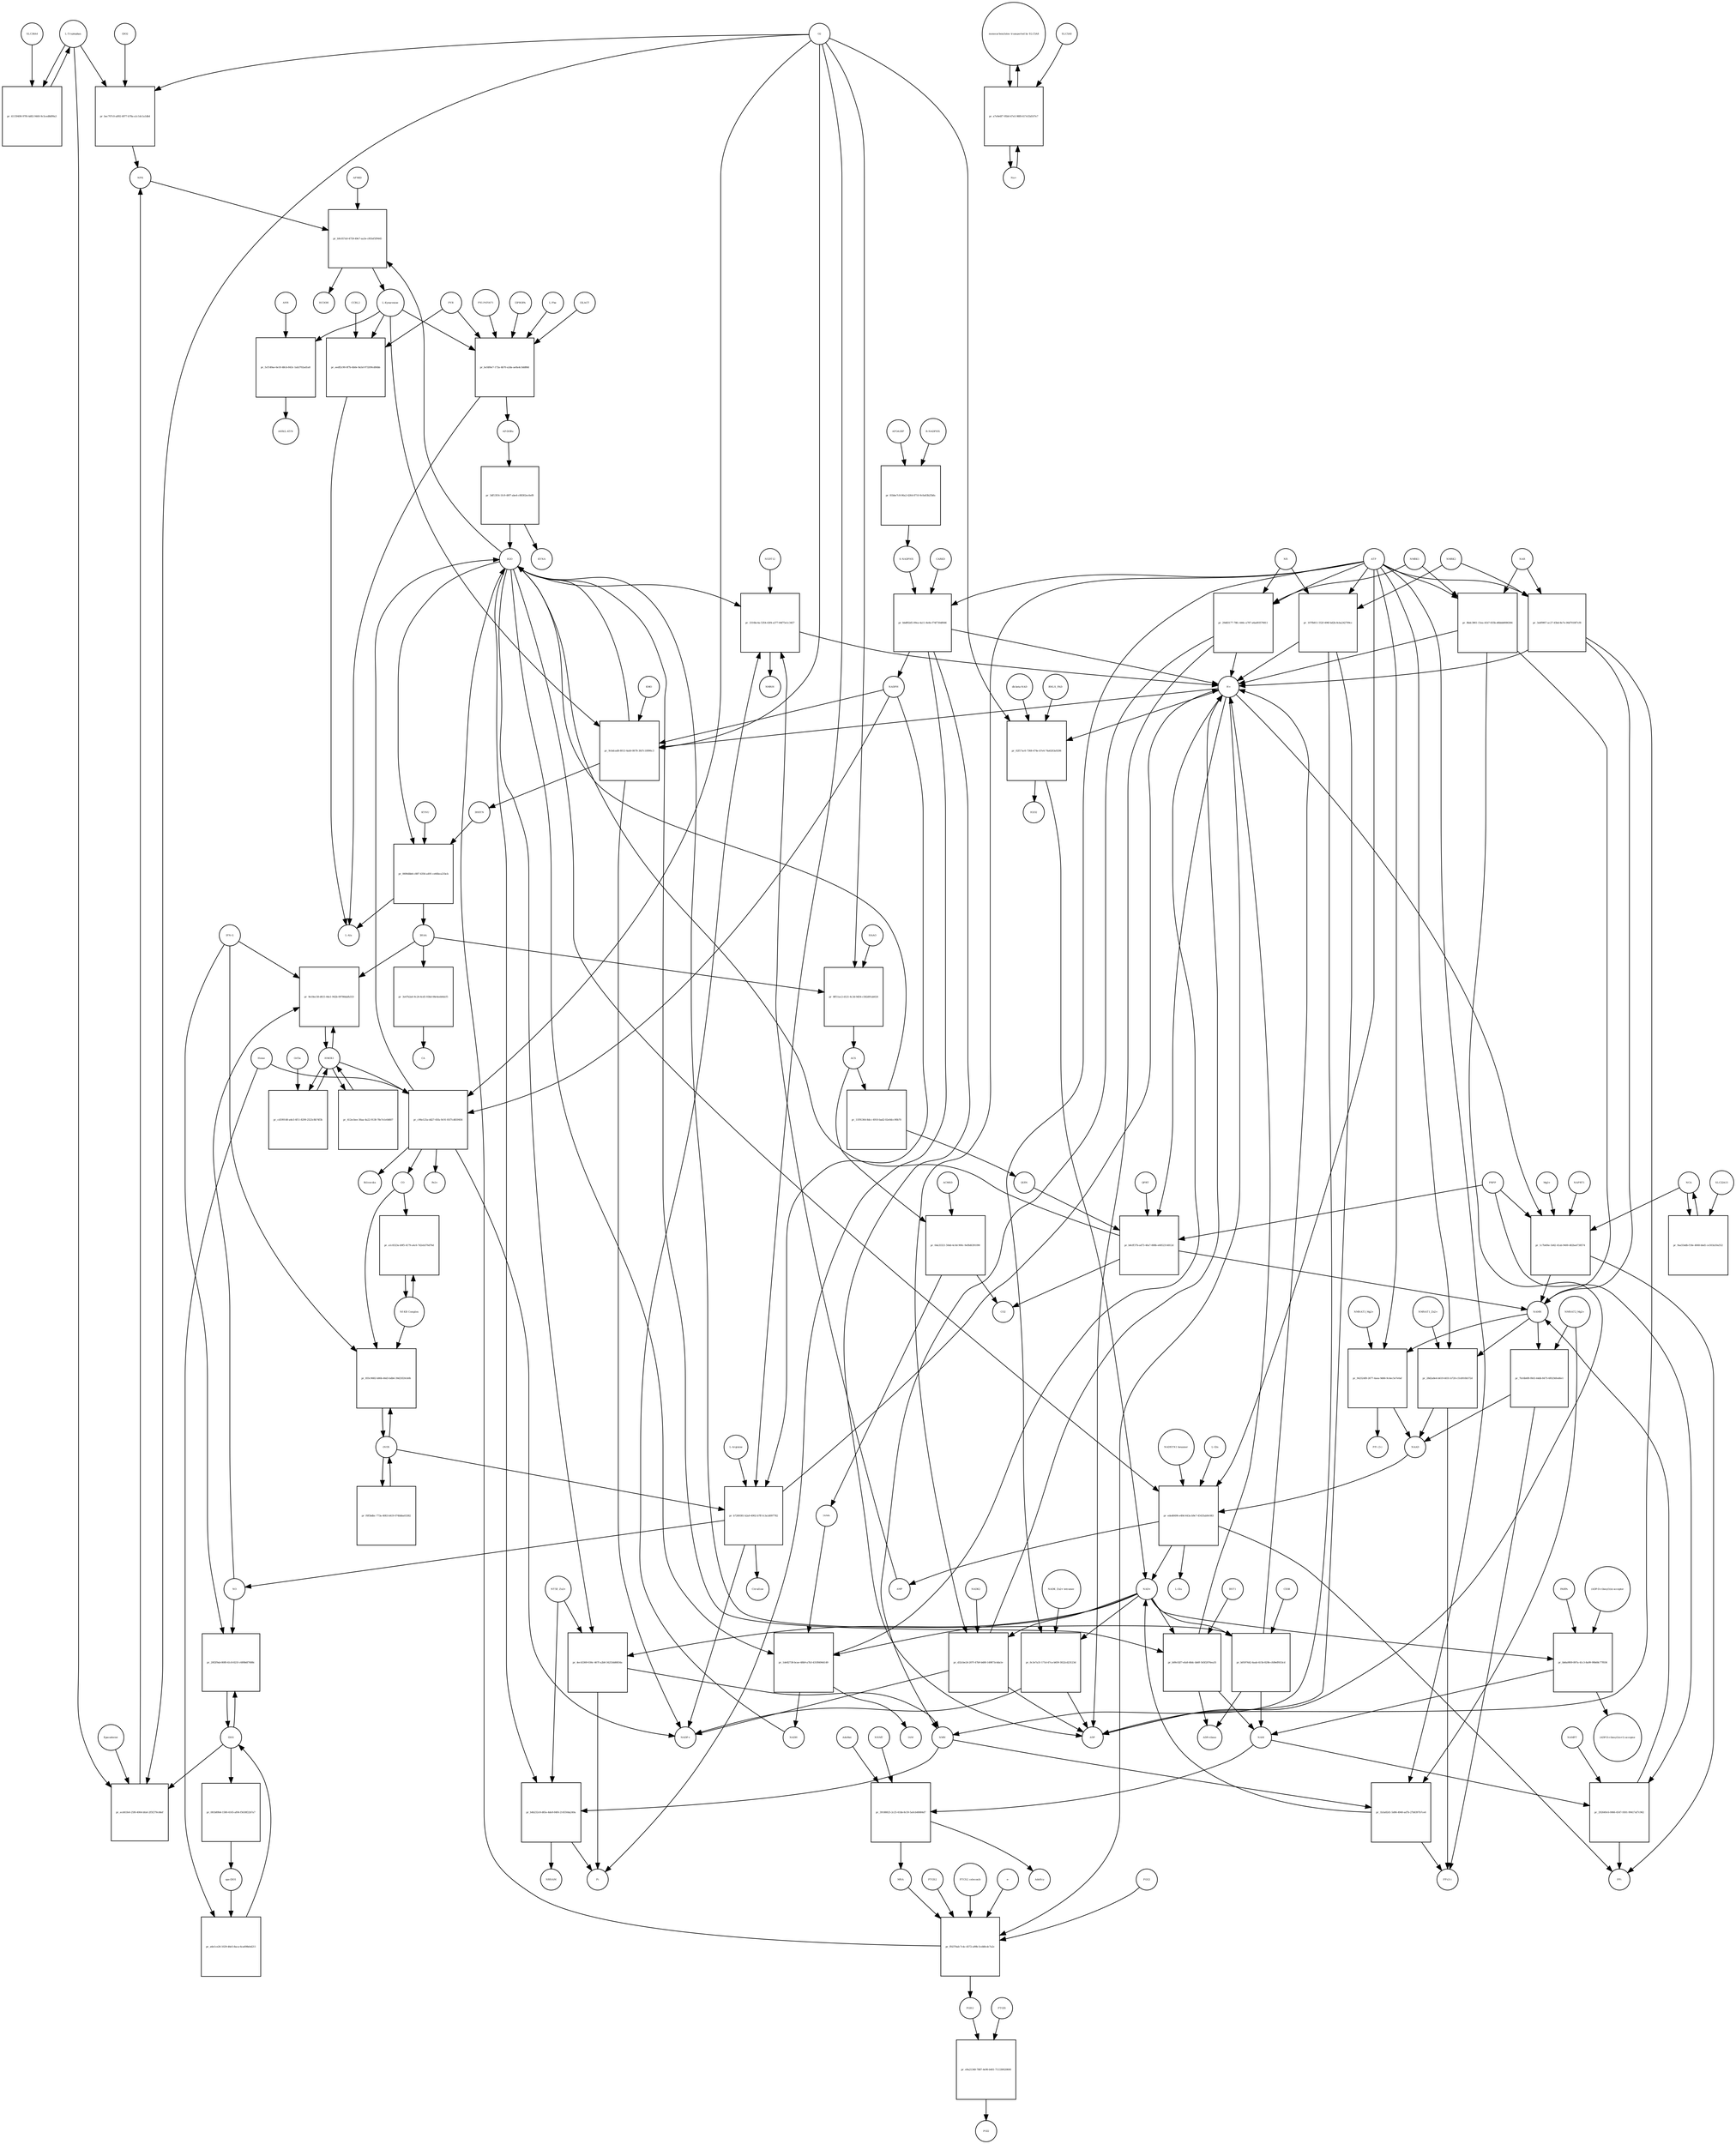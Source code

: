 strict digraph  {
"L-Tryptophan" [annotation="urn_miriam_obo.chebi_CHEBI%3A57912", bipartite=0, cls="simple chemical", fontsize=4, label="L-Tryptophan", shape=circle];
"pr_41159490-97f6-4d02-9460-9c5ced8d99a3" [annotation="", bipartite=1, cls=process, fontsize=4, label="pr_41159490-97f6-4d02-9460-9c5ced8d99a3", shape=square];
SLC36A4 [annotation=urn_miriam_uniprot_Q6YBV0, bipartite=0, cls=macromolecule, fontsize=4, label=SLC36A4, shape=circle];
"pr_bec707c0-a892-4977-b78a-a1c1dc1a1db4" [annotation="", bipartite=1, cls=process, fontsize=4, label="pr_bec707c0-a892-4977-b78a-a1c1dc1a1db4", shape=square];
NFK [annotation="urn_miriam_obo.chebi_CHEBI%3A18377", bipartite=0, cls="simple chemical", fontsize=4, label=NFK, shape=circle];
IDO2 [annotation=urn_miriam_uniprot_Q6ZQW0, bipartite=0, cls=macromolecule, fontsize=4, label=IDO2, shape=circle];
O2 [annotation="urn_miriam_obo.chebi_CHEBI%3A15379", bipartite=0, cls="simple chemical", fontsize=4, label=O2, shape=circle];
"pr_ecd41fe6-25f6-4064-bfa6-2f5f279cd4ef" [annotation="", bipartite=1, cls=process, fontsize=4, label="pr_ecd41fe6-25f6-4064-bfa6-2f5f279cd4ef", shape=square];
IDO1 [annotation=urn_miriam_uniprot_P14902, bipartite=0, cls=complex, fontsize=4, label=IDO1, shape=circle];
Epacadostat [annotation="", bipartite=0, cls="simple chemical", fontsize=4, label=Epacadostat, shape=circle];
"pr_b9c057a0-4759-49e7-aa3e-cf65ef5f9445" [annotation="", bipartite=1, cls=process, fontsize=4, label="pr_b9c057a0-4759-49e7-aa3e-cf65ef5f9445", shape=square];
"L-Kynurenine" [annotation="urn_miriam_obo.chebi_CHEBI%3A16946", bipartite=0, cls="simple chemical", fontsize=4, label="L-Kynurenine", shape=circle];
AFMID [annotation=urn_miriam_uniprot_Q63HM1, bipartite=0, cls=macromolecule, fontsize=4, label=AFMID, shape=circle];
H2O [annotation="urn_miriam_obo.chebi_CHEBI%3A15377", bipartite=0, cls="simple chemical", fontsize=4, label=H2O, shape=circle];
HCOOH [annotation="urn_miriam_obo.chebi_CHEBI%3A30751", bipartite=0, cls="simple chemical", fontsize=4, label=HCOOH, shape=circle];
"pr_bcfdf4e7-172a-4b70-a2da-ae8a4c3dd88d" [annotation="", bipartite=1, cls=process, fontsize=4, label="pr_bcfdf4e7-172a-4b70-a2da-ae8a4c3dd88d", shape=square];
"AP-DOBu" [annotation="urn_miriam_obo.chebi_CHEBI%3A17442", bipartite=0, cls="simple chemical", fontsize=4, label="AP-DOBu", shape=circle];
"PXLP-KYAT1" [annotation="urn_miriam_uniprot_Q16773|urn_miriam_obo.chebi_CHEBI%3A18405", bipartite=0, cls="complex multimer", fontsize=4, label="PXLP-KYAT1", shape=circle];
I3PROPA [annotation="urn_miriam_obo.chebi_CHEBI%3A43580", bipartite=0, cls=macromolecule, fontsize=4, label=I3PROPA, shape=circle];
"L-Phe" [annotation="urn_miriam_obo.chebi_CHEBI%3A58095", bipartite=0, cls="simple chemical", fontsize=4, label="L-Phe", shape=circle];
I3LACT [annotation="urn_miriam_obo.chebi_CHEBI%3A55528", bipartite=0, cls=macromolecule, fontsize=4, label=I3LACT, shape=circle];
PYR [annotation="urn_miriam_obo.chebi_CHEBI%3A15361", bipartite=0, cls="simple chemical", fontsize=4, label=PYR, shape=circle];
"L-Ala" [annotation="urn_miriam_obo.chebi_CHEBI%3A57972", bipartite=0, cls="simple chemical", fontsize=4, label="L-Ala", shape=circle];
"pr_eedf2c90-0f7b-4b0e-9a5d-973209cd84bb" [annotation="", bipartite=1, cls=process, fontsize=4, label="pr_eedf2c90-0f7b-4b0e-9a5d-973209cd84bb", shape=square];
CCBL2 [annotation=urn_miriam_uniprot_Q6YP21, bipartite=0, cls="macromolecule multimer", fontsize=4, label=CCBL2, shape=circle];
"pr_3df13f16-1fc9-49f7-abe4-c88302ec6ef8" [annotation="", bipartite=1, cls=process, fontsize=4, label="pr_3df13f16-1fc9-49f7-abe4-c88302ec6ef8", shape=square];
KYNA [annotation="urn_miriam_obo.chebi_CHEBI%3A18344", bipartite=0, cls="simple chemical", fontsize=4, label=KYNA, shape=circle];
"pr_9cbdcad8-8013-4ab0-8678-3fd7c18996c3" [annotation="", bipartite=1, cls=process, fontsize=4, label="pr_9cbdcad8-8013-4ab0-8678-3fd7c18996c3", shape=square];
"3HKYN" [annotation="urn_miriam_obo.chebi_CHEBI%3A17380", bipartite=0, cls="simple chemical", fontsize=4, label="3HKYN", shape=circle];
KMO [annotation=urn_miriam_uniprot_O15229, bipartite=0, cls=macromolecule, fontsize=4, label=KMO, shape=circle];
NADPH [annotation="urn_miriam_obo.chebi_CHEBI%3A16474", bipartite=0, cls="simple chemical", fontsize=4, label=NADPH, shape=circle];
"H+" [annotation="urn_miriam_obo.chebi_CHEBI%3A15378", bipartite=0, cls="simple chemical", fontsize=4, label="H+", shape=circle];
"NADP+" [annotation="urn_miriam_obo.chebi_CHEBI%3A18009", bipartite=0, cls="simple chemical", fontsize=4, label="NADP+", shape=circle];
"pr_0690dbb6-c887-4356-a491-ce66bca21bcb" [annotation="", bipartite=1, cls=process, fontsize=4, label="pr_0690dbb6-c887-4356-a491-ce66bca21bcb", shape=square];
"3HAA" [annotation="urn_miriam_obo.chebi_CHEBI%3A15793", bipartite=0, cls="simple chemical", fontsize=4, label="3HAA", shape=circle];
KYNU [annotation=urn_miriam_uniprot_Q16719, bipartite=0, cls="macromolecule multimer", fontsize=4, label=KYNU, shape=circle];
"pr_8ff11ac2-d121-4c3d-9d54-c582d91ab024" [annotation="", bipartite=1, cls=process, fontsize=4, label="pr_8ff11ac2-d121-4c3d-9d54-c582d91ab024", shape=square];
ACS [annotation="urn_miriam_obo.chebi_CHEBI%3A29044", bipartite=0, cls="simple chemical", fontsize=4, label=ACS, shape=circle];
HAAO [annotation=urn_miriam_uniprot_P46952, bipartite=0, cls=macromolecule, fontsize=4, label=HAAO, shape=circle];
"pr_0da33321-50dd-4c0d-900c-9ef8d6391090" [annotation="", bipartite=1, cls=process, fontsize=4, label="pr_0da33321-50dd-4c0d-900c-9ef8d6391090", shape=square];
"2AMA" [annotation="urn_miriam_obo.chebi_CHEBI%3A15745", bipartite=0, cls="simple chemical", fontsize=4, label="2AMA", shape=circle];
ACMSD [annotation=urn_miriam_uniprot_Q8TDX5, bipartite=0, cls="macromolecule multimer", fontsize=4, label=ACMSD, shape=circle];
CO2 [annotation="urn_miriam_obo.chebi_CHEBI%3A16526", bipartite=0, cls="simple chemical", fontsize=4, label=CO2, shape=circle];
"pr_1de82738-bcae-48b9-a7b3-431f84944149" [annotation="", bipartite=1, cls=process, fontsize=4, label="pr_1de82738-bcae-48b9-a7b3-431f84944149", shape=square];
"2AM" [annotation="urn_miriam_obo.chebi_CHEBI%3A16886", bipartite=0, cls="simple chemical", fontsize=4, label="2AM", shape=circle];
"NAD+" [annotation="urn_miriam_obo.chebi_CHEBI%3A57540", bipartite=0, cls="simple chemical", fontsize=4, label="NAD+", shape=circle];
NADH [annotation="urn_miriam_obo.chebi_CHEBI%3A57945", bipartite=0, cls="simple chemical", fontsize=4, label=NADH, shape=circle];
"pr_11f91364-8dcc-4910-bad2-02e0dcc90b70" [annotation="", bipartite=1, cls=process, fontsize=4, label="pr_11f91364-8dcc-4910-bad2-02e0dcc90b70", shape=square];
QUIN [annotation="urn_miriam_obo.chebi_CHEBI%3A16675", bipartite=0, cls="simple chemical", fontsize=4, label=QUIN, shape=circle];
"pr_5cf149ae-6e10-48cb-843c-1ab3702ad1a8" [annotation="", bipartite=1, cls=process, fontsize=4, label="pr_5cf149ae-6e10-48cb-843c-1ab3702ad1a8", shape=square];
AHR [annotation=urn_miriam_uniprot_P35869, bipartite=0, cls=macromolecule, fontsize=4, label=AHR, shape=circle];
"AHR/L-KYN" [annotation="", bipartite=0, cls=complex, fontsize=4, label="AHR/L-KYN", shape=circle];
"pr_20f2f9ab-80f8-41c8-821f-c689b6f7688c" [annotation="", bipartite=1, cls=process, fontsize=4, label="pr_20f2f9ab-80f8-41c8-821f-c689b6f7688c", shape=square];
NO [annotation="urn_miriam_obo.chebi_CHEBI%3A16480", bipartite=0, cls="simple chemical", fontsize=4, label=NO, shape=circle];
"IFN-G" [annotation=urn_miriam_uniprot_Q14609, bipartite=0, cls=macromolecule, fontsize=4, label="IFN-G", shape=circle];
iNOS [annotation=urn_miriam_uniprot_P35228, bipartite=0, cls=macromolecule, fontsize=4, label=iNOS, shape=circle];
"pr_855c9682-b86b-46d3-bdb6-39d25f20cb0b" [annotation="", bipartite=1, cls=process, fontsize=4, label="pr_855c9682-b86b-46d3-bdb6-39d25f20cb0b", shape=square];
"Nf-KB Complex" [annotation="urn_miriam_uniprot_P19838|urn_miriam_uniprot_Q04206|urn_miriam_uniprot_Q00653", bipartite=0, cls=complex, fontsize=4, label="Nf-KB Complex", shape=circle];
CO [annotation="urn_miriam_obo.chebi_CHEBI%3A17245", bipartite=0, cls="simple chemical", fontsize=4, label=CO, shape=circle];
"L-Arginine" [annotation="urn_miriam_obo.chebi_CHEBI%3A16467", bipartite=0, cls="simple chemical", fontsize=4, label="L-Arginine", shape=circle];
"pr_b7269381-b2a9-4902-b7ff-fc3a1d097782" [annotation="", bipartite=1, cls=process, fontsize=4, label="pr_b7269381-b2a9-4902-b7ff-fc3a1d097782", shape=square];
Citrulline [annotation="urn_miriam_obo.chebi_CHEBI%3A16349", bipartite=0, cls="simple chemical", fontsize=4, label=Citrulline, shape=circle];
"pr_f0f5bdbc-773a-4083-b419-074bbba03382" [annotation="", bipartite=1, cls=process, fontsize=4, label="pr_f0f5bdbc-773a-4083-b419-074bbba03382", shape=square];
"pr_081b89b4-1580-4165-af04-f5638f22b7a7" [annotation="", bipartite=1, cls=process, fontsize=4, label="pr_081b89b4-1580-4165-af04-f5638f22b7a7", shape=square];
"apo-IDO1" [annotation=urn_miriam_uniprot_P14902, bipartite=0, cls=macromolecule, fontsize=4, label="apo-IDO1", shape=circle];
"R-NADPHX" [annotation="urn_miriam_obo.chebi_CHEBI%3A64085", bipartite=0, cls="simple chemical", fontsize=4, label="R-NADPHX", shape=circle];
"pr_81bbe7c8-06a2-4264-8710-9c0a83b25bfa" [annotation="", bipartite=1, cls=process, fontsize=4, label="pr_81bbe7c8-06a2-4264-8710-9c0a83b25bfa", shape=square];
"S-NADPHX" [annotation="urn_miriam_obo.chebi_CHEBI%3A64084", bipartite=0, cls="simple chemical", fontsize=4, label="S-NADPHX", shape=circle];
APOA1BP [annotation=urn_miriam_uniprot_O95544, bipartite=0, cls="macromolecule multimer", fontsize=4, label=APOA1BP, shape=circle];
"pr_bbdf82d5-09ea-4a11-8e8e-f74f730df666" [annotation="", bipartite=1, cls=process, fontsize=4, label="pr_bbdf82d5-09ea-4a11-8e8e-f74f730df666", shape=square];
CARKD [annotation=urn_miriam_uniprot_Q8IW45, bipartite=0, cls=macromolecule, fontsize=4, label=CARKD, shape=circle];
ATP [annotation="urn_miriam_obo.chebi_CHEBI%3A30616", bipartite=0, cls="simple chemical", fontsize=4, label=ATP, shape=circle];
ADP [annotation="urn_miriam_obo.chebi_CHEBI%3A456216", bipartite=0, cls="simple chemical", fontsize=4, label=ADP, shape=circle];
Pi [annotation="urn_miriam_obo.chebi_CHEBI%3A18367", bipartite=0, cls="simple chemical", fontsize=4, label=Pi, shape=circle];
"pr_d32cbe24-207f-47b9-b480-149873c4da1e" [annotation="", bipartite=1, cls=process, fontsize=4, label="pr_d32cbe24-207f-47b9-b480-149873c4da1e", shape=square];
NADK2 [annotation=urn_miriam_uniprot_Q4G0N4, bipartite=0, cls="macromolecule multimer", fontsize=4, label=NADK2, shape=circle];
NAMN [annotation="urn_miriam_obo.chebi_CHEBI%3A15763", bipartite=0, cls="simple chemical", fontsize=4, label=NAMN, shape=circle];
"pr_942524f8-2677-4aea-9d66-9c4ec5e7e0af" [annotation="", bipartite=1, cls=process, fontsize=4, label="pr_942524f8-2677-4aea-9d66-9c4ec5e7e0af", shape=square];
NAAD [annotation="urn_miriam_obo.chebi_CHEBI%3A18304", bipartite=0, cls="simple chemical", fontsize=4, label=NAAD, shape=circle];
"NMNAT3_Mg2+" [annotation="urn_miriam_uniprot_Q96T66|urn_miriam_obo.chebi_CHEBI%3A18420", bipartite=0, cls="complex multimer", fontsize=4, label="NMNAT3_Mg2+", shape=circle];
"PPi (3-)" [annotation="urn_miriam_obo.chebi_CHEBI%3A33019", bipartite=0, cls="simple chemical", fontsize=4, label="PPi (3-)", shape=circle];
"pr_7b16b6f8-f663-44db-8475-6f0256fed6e1" [annotation="", bipartite=1, cls=process, fontsize=4, label="pr_7b16b6f8-f663-44db-8475-6f0256fed6e1", shape=square];
"NMNAT2_Mg2+" [annotation="urn_miriam_uniprot_Q9BZQ4|urn_miriam_obo.chebi_CHEBI%3A18420", bipartite=0, cls=complex, fontsize=4, label="NMNAT2_Mg2+", shape=circle];
"PPi(3-)" [annotation="urn_miriam_obo.chebi_CHEBI%3A33019", bipartite=0, cls="simple chemical", fontsize=4, label="PPi(3-)", shape=circle];
NAR [annotation="urn_miriam_obo.chebi_CHEBI%3A58527", bipartite=0, cls="simple chemical", fontsize=4, label=NAR, shape=circle];
"pr_8bdc3861-15ea-41b7-835b-d6bbb8086384" [annotation="", bipartite=1, cls=process, fontsize=4, label="pr_8bdc3861-15ea-41b7-835b-d6bbb8086384", shape=square];
NMRK1 [annotation=urn_miriam_uniprot_Q9NWW6, bipartite=0, cls=macromolecule, fontsize=4, label=NMRK1, shape=circle];
"pr_3a6f9f67-ac27-45bd-8e7e-06d7018f7cf8" [annotation="", bipartite=1, cls=process, fontsize=4, label="pr_3a6f9f67-ac27-45bd-8e7e-06d7018f7cf8", shape=square];
NMRK2 [annotation=urn_miriam_uniprot_Q9NPI5, bipartite=0, cls=macromolecule, fontsize=4, label=NMRK2, shape=circle];
"pr_eded6496-e49d-443a-b9e7-45435ab9c083" [annotation="", bipartite=1, cls=process, fontsize=4, label="pr_eded6496-e49d-443a-b9e7-45435ab9c083", shape=square];
"NADSYN1 hexamer" [annotation=urn_miriam_uniprot_Q6IA69, bipartite=0, cls="macromolecule multimer", fontsize=4, label="NADSYN1 hexamer", shape=circle];
"L-Gln" [annotation="urn_miriam_obo.chebi_CHEBI%3A58359", bipartite=0, cls="simple chemical", fontsize=4, label="L-Gln", shape=circle];
"L-Glu" [annotation="urn_miriam_obo.chebi_CHEBI%3A29985", bipartite=0, cls="simple chemical", fontsize=4, label="L-Glu", shape=circle];
AMP [annotation="urn_miriam_obo.chebi_CHEBI%3A16027", bipartite=0, cls="simple chemical", fontsize=4, label=AMP, shape=circle];
PPi [annotation="urn_miriam_obo.chebi_CHEBI%3A29888", bipartite=0, cls="simple chemical", fontsize=4, label=PPi, shape=circle];
NMN [annotation="urn_miriam_obo.chebi_CHEBI%3A14649", bipartite=0, cls="simple chemical", fontsize=4, label=NMN, shape=circle];
"pr_1b3a82d1-5d06-4940-ad7b-27b8397b7ce6" [annotation="", bipartite=1, cls=process, fontsize=4, label="pr_1b3a82d1-5d06-4940-ad7b-27b8397b7ce6", shape=square];
NR [annotation="urn_miriam_obo.chebi_CHEBI%3A15927", bipartite=0, cls="simple chemical", fontsize=4, label=NR, shape=circle];
"pr_29d83177-78fc-446c-a787-a6ad93576811" [annotation="", bipartite=1, cls=process, fontsize=4, label="pr_29d83177-78fc-446c-a787-a6ad93576811", shape=square];
"pr_107fb811-552f-496f-bd2b-8cba242709cc" [annotation="", bipartite=1, cls=process, fontsize=4, label="pr_107fb811-552f-496f-bd2b-8cba242709cc", shape=square];
NCA [annotation="urn_miriam_obo.chebi_CHEBI%3A32544", bipartite=0, cls="simple chemical", fontsize=4, label=NCA, shape=circle];
"pr_1c7b4f4e-5d42-41ab-9400-482ba4738574" [annotation="", bipartite=1, cls=process, fontsize=4, label="pr_1c7b4f4e-5d42-41ab-9400-482ba4738574", shape=square];
NAPRT1 [annotation=urn_miriam_uniprot_Q6XQN6, bipartite=0, cls="macromolecule multimer", fontsize=4, label=NAPRT1, shape=circle];
"Mg2+" [annotation="urn_miriam_obo.chebi_CHEBI%3A18420", bipartite=0, cls="simple chemical", fontsize=4, label="Mg2+", shape=circle];
PRPP [annotation="urn_miriam_obo.chebi_CHEBI%3A17111", bipartite=0, cls="simple chemical", fontsize=4, label=PRPP, shape=circle];
"pr_bb6a9f69-897a-41c3-8a99-99b68c77f036" [annotation="", bipartite=1, cls=process, fontsize=4, label="pr_bb6a9f69-897a-41c3-8a99-99b68c77f036", shape=square];
NAM [annotation="urn_miriam_obo.chebi_CHEBI%3A17154", bipartite=0, cls="simple chemical", fontsize=4, label=NAM, shape=circle];
PARPs [annotation="urn_miriam_uniprot_Q8N5Y8|urn_miriam_uniprot_Q53GL7|urn_miriam_uniprot_Q8IXQ6", bipartite=0, cls=macromolecule, fontsize=4, label=PARPs, shape=circle];
"(ADP-D-ribosyl)(n)-acceptor" [annotation="urn_miriam_obo.chebi_CHEBI%3A133202", bipartite=0, cls="simple chemical", fontsize=4, label="(ADP-D-ribosyl)(n)-acceptor", shape=circle];
"(ADP-D-ribosyl)(n+1)-acceptor" [annotation="urn_miriam_obo.chebi_CHEBI%3A133203", bipartite=0, cls="simple chemical", fontsize=4, label="(ADP-D-ribosyl)(n+1)-acceptor", shape=circle];
"pr_292649c6-0066-4547-9301-99417af7c962" [annotation="", bipartite=1, cls=process, fontsize=4, label="pr_292649c6-0066-4547-9301-99417af7c962", shape=square];
NAMPT [annotation=urn_miriam_uniprot_P43490, bipartite=0, cls=macromolecule, fontsize=4, label=NAMPT, shape=circle];
"pr_39188825-2c25-41bb-8c59-5a0cb48684d7" [annotation="", bipartite=1, cls=process, fontsize=4, label="pr_39188825-2c25-41bb-8c59-5a0cb48684d7", shape=square];
MNA [annotation="urn_miriam_obo.chebi_CHEBI%3A16797", bipartite=0, cls="simple chemical", fontsize=4, label=MNA, shape=circle];
NNMT [annotation=urn_miriam_uniprot_P40261, bipartite=0, cls=macromolecule, fontsize=4, label=NNMT, shape=circle];
AdoMet [annotation="urn_miriam_obo.chebi_CHEBI%3A15414", bipartite=0, cls="simple chemical", fontsize=4, label=AdoMet, shape=circle];
AdoHcy [annotation="urn_miriam_obo.chebi_CHEBI%3A16680", bipartite=0, cls="simple chemical", fontsize=4, label=AdoHcy, shape=circle];
"pr_b8cff37b-ad73-40a7-888b-e6852314812d" [annotation="", bipartite=1, cls=process, fontsize=4, label="pr_b8cff37b-ad73-40a7-888b-e6852314812d", shape=square];
QPRT [annotation=urn_miriam_uniprot_Q15274, bipartite=0, cls=macromolecule, fontsize=4, label=QPRT, shape=circle];
"pr_0c3e7a31-171d-47ca-b659-3022cd23123d" [annotation="", bipartite=1, cls=process, fontsize=4, label="pr_0c3e7a31-171d-47ca-b659-3022cd23123d", shape=square];
"NADK_Zn2+ tetramer" [annotation="urn_miriam_uniprot_O95544|urn_miriam_obo.chebi_CHEBI%3A29105", bipartite=0, cls="complex multimer", fontsize=4, label="NADK_Zn2+ tetramer", shape=circle];
"pr_b09c02f7-efa8-48dc-bb0f-545f2076ea35" [annotation="", bipartite=1, cls=process, fontsize=4, label="pr_b09c02f7-efa8-48dc-bb0f-545f2076ea35", shape=square];
"ADP-ribose" [annotation="urn_miriam_obo.chebi_CHEBI%3A57967", bipartite=0, cls="simple chemical", fontsize=4, label="ADP-ribose", shape=circle];
BST1 [annotation=urn_miriam_uniprot_Q10588, bipartite=0, cls="macromolecule multimer", fontsize=4, label=BST1, shape=circle];
"pr_b0597442-4aab-415b-829b-cfd9eff653cd" [annotation="", bipartite=1, cls=process, fontsize=4, label="pr_b0597442-4aab-415b-829b-cfd9eff653cd", shape=square];
CD38 [annotation=urn_miriam_uniprot_P28907, bipartite=0, cls=macromolecule, fontsize=4, label=CD38, shape=circle];
"dh-beta-NAD" [annotation="urn_miriam_obo.chebi_CHEBI%3A90171|urn_miriam_obo.chebi_CHEBI%3A90174", bipartite=0, cls="simple chemical", fontsize=4, label="dh-beta-NAD", shape=circle];
"pr_02f17ac6-7368-474e-b7e4-74a6263a9206" [annotation="", bipartite=1, cls=process, fontsize=4, label="pr_02f17ac6-7368-474e-b7e4-74a6263a9206", shape=square];
H2O2 [annotation="urn_miriam_obo.chebi_CHEBI%3A16240", bipartite=0, cls="simple chemical", fontsize=4, label=H2O2, shape=circle];
RNLS_FAD [annotation="urn_miriam_uniprot_Q5VYX0|urn_miriam_obo.chebi_CHEBI%3A16238", bipartite=0, cls=complex, fontsize=4, label=RNLS_FAD, shape=circle];
"pr_4ec43369-036c-467f-a2b8-34253dd6834a" [annotation="", bipartite=1, cls=process, fontsize=4, label="pr_4ec43369-036c-467f-a2b8-34253dd6834a", shape=square];
"NT5E_Zn2+" [annotation="urn_miriam_uniprot_P21589|urn_miriam_obo.chebi_CHEBI%3A29105", bipartite=0, cls="complex multimer", fontsize=4, label="NT5E_Zn2+", shape=circle];
"pr_b4b232c8-d65e-4de9-84f4-214550da240a" [annotation="", bipartite=1, cls=process, fontsize=4, label="pr_b4b232c8-d65e-4de9-84f4-214550da240a", shape=square];
NRNAM [annotation="urn_miriam_obo.chebi_CHEBI%3A15927", bipartite=0, cls="simple chemical", fontsize=4, label=NRNAM, shape=circle];
"pr_9aa55ddb-f18e-4068-bbd1-ce503a50a552" [annotation="", bipartite=1, cls=process, fontsize=4, label="pr_9aa55ddb-f18e-4068-bbd1-ce503a50a552", shape=square];
SLC22A13 [annotation=urn_miriam_uniprot_Q9Y226, bipartite=0, cls=macromolecule, fontsize=4, label=SLC22A13, shape=circle];
"pr_3316bc4a-5354-43f4-a377-84f75e1c3457" [annotation="", bipartite=1, cls=process, fontsize=4, label="pr_3316bc4a-5354-43f4-a377-84f75e1c3457", shape=square];
NMNH [annotation="urn_miriam_obo.chebi_CHEBI%3A74452", bipartite=0, cls="simple chemical", fontsize=4, label=NMNH, shape=circle];
NUDT12 [annotation=urn_miriam_uniprot_Q9BQG2, bipartite=0, cls=macromolecule, fontsize=4, label=NUDT12, shape=circle];
"pr_28d2a8e4-b619-4031-b720-c51d910b572d" [annotation="", bipartite=1, cls=process, fontsize=4, label="pr_28d2a8e4-b619-4031-b720-c51d910b572d", shape=square];
"NMNAT1_Zn2+" [annotation="urn_miriam_uniprot_Q9HAN9|urn_miriam_obo.chebi_CHEBI%3A29105", bipartite=0, cls="complex multimer", fontsize=4, label="NMNAT1_Zn2+", shape=circle];
PGG2 [annotation="urn_miriam_obo.chebi_CHEBI%3A27647", bipartite=0, cls="simple chemical", fontsize=4, label=PGG2, shape=circle];
"pr_ff4370ab-7c4c-4572-a99b-5cd48cdc7a2c" [annotation="", bipartite=1, cls=process, fontsize=4, label="pr_ff4370ab-7c4c-4572-a99b-5cd48cdc7a2c", shape=square];
PGH2 [annotation="urn_miriam_obo.chebi_CHEBI%3A15554", bipartite=0, cls="simple chemical", fontsize=4, label=PGH2, shape=circle];
PTGS2 [annotation=urn_miriam_uniprot_P35354, bipartite=0, cls="macromolecule multimer", fontsize=4, label=PTGS2, shape=circle];
PTCS2_celecoxib [annotation="urn_miriam_uniprot_P35354|urn_miriam_obo.chebi_CHEBI%3A41423", bipartite=0, cls=complex, fontsize=4, label=PTCS2_celecoxib, shape=circle];
"e-" [annotation="urn_miriam_obo.chebi_CHEBI%3A10545", bipartite=0, cls="simple chemical", fontsize=4, label="e-", shape=circle];
"pr_e9a21348-7887-4e96-b401-711330020600" [annotation="", bipartite=1, cls=process, fontsize=4, label="pr_e9a21348-7887-4e96-b401-711330020600", shape=square];
PGI2 [annotation="urn_miriam_obo.chebi_CHEBI%3A15552", bipartite=0, cls="simple chemical", fontsize=4, label=PGI2, shape=circle];
PTGIS [annotation=urn_miriam_uniprot_Q16647, bipartite=0, cls=macromolecule, fontsize=4, label=PTGIS, shape=circle];
"monocarboxylates transported by SLC5A8" [annotation="", bipartite=0, cls="simple chemical", fontsize=4, label="monocarboxylates transported by SLC5A8", shape=circle];
"pr_a7e9e6f7-95b0-47e5-98f8-617e55d107e7" [annotation="", bipartite=1, cls=process, fontsize=4, label="pr_a7e9e6f7-95b0-47e5-98f8-617e55d107e7", shape=square];
SLC5A8 [annotation=urn_miriam_uniprot_Q8N695, bipartite=0, cls=macromolecule, fontsize=4, label=SLC5A8, shape=circle];
"Na+" [annotation="urn_miriam_obo.chebi_CHEBI%3A29101", bipartite=0, cls="simple chemical", fontsize=4, label="Na+", shape=circle];
HMOX1 [annotation="", bipartite=0, cls=macromolecule, fontsize=4, label=HMOX1, shape=circle];
"pr_9e18ec58-d615-44e1-942b-09786dafb333" [annotation="", bipartite=1, cls=process, fontsize=4, label="pr_9e18ec58-d615-44e1-942b-09786dafb333", shape=square];
"pr_412ecbee-36aa-4a22-9138-78e7e1e0d607" [annotation="", bipartite=1, cls=process, fontsize=4, label="pr_412ecbee-36aa-4a22-9138-78e7e1e0d607", shape=square];
Heme [annotation="urn_miriam_obo.chebi_CHEBI%3A30413", bipartite=0, cls="simple chemical", fontsize=4, label=Heme, shape=circle];
"pr_c96e125a-dd27-45fa-9c91-81f7cd659456" [annotation="", bipartite=1, cls=process, fontsize=4, label="pr_c96e125a-dd27-45fa-9c91-81f7cd659456", shape=square];
Biliverdin [annotation="urn_miriam_obo.chebi_CHEBI%3A17033", bipartite=0, cls="simple chemical", fontsize=4, label=Biliverdin, shape=circle];
"Fe2+" [annotation="urn_miriam_obo.chebi_CHEBI%3A29033", bipartite=0, cls="simple chemical", fontsize=4, label="Fe2+", shape=circle];
"pr_cd199148-a4e3-4f11-8299-2523c8b74f3b" [annotation="", bipartite=1, cls=process, fontsize=4, label="pr_cd199148-a4e3-4f11-8299-2523c8b74f3b", shape=square];
Orf3a [annotation="urn_miriam_ncbiprotein_BCD58754|urn_miriam_uniprot_P0DTC3", bipartite=0, cls=macromolecule, fontsize=4, label=Orf3a, shape=circle];
"pr_a1c8323a-b9f5-4179-a4c6-7d2eb376d76d" [annotation="", bipartite=1, cls=process, fontsize=4, label="pr_a1c8323a-b9f5-4179-a4c6-7d2eb376d76d", shape=square];
"pr_a6e1ce26-1029-46e5-8aca-6ca698eb4211" [annotation="", bipartite=1, cls=process, fontsize=4, label="pr_a6e1ce26-1029-46e5-8aca-6ca698eb4211", shape=square];
"pr_3e47b2a6-9c24-4cd5-93bd-08e4eeb6dcf5" [annotation="", bipartite=1, cls="omitted process", fontsize=4, label="pr_3e47b2a6-9c24-4cd5-93bd-08e4eeb6dcf5", shape=square];
CA [annotation="", bipartite=0, cls="simple chemical", fontsize=4, label=CA, shape=circle];
"L-Tryptophan" -> "pr_41159490-97f6-4d02-9460-9c5ced8d99a3"  [annotation="", interaction_type=consumption];
"L-Tryptophan" -> "pr_bec707c0-a892-4977-b78a-a1c1dc1a1db4"  [annotation="", interaction_type=consumption];
"L-Tryptophan" -> "pr_ecd41fe6-25f6-4064-bfa6-2f5f279cd4ef"  [annotation="", interaction_type=consumption];
"pr_41159490-97f6-4d02-9460-9c5ced8d99a3" -> "L-Tryptophan"  [annotation="", interaction_type=production];
SLC36A4 -> "pr_41159490-97f6-4d02-9460-9c5ced8d99a3"  [annotation="", interaction_type=catalysis];
"pr_bec707c0-a892-4977-b78a-a1c1dc1a1db4" -> NFK  [annotation="", interaction_type=production];
NFK -> "pr_b9c057a0-4759-49e7-aa3e-cf65ef5f9445"  [annotation="", interaction_type=consumption];
IDO2 -> "pr_bec707c0-a892-4977-b78a-a1c1dc1a1db4"  [annotation="", interaction_type=catalysis];
O2 -> "pr_bec707c0-a892-4977-b78a-a1c1dc1a1db4"  [annotation="", interaction_type=consumption];
O2 -> "pr_ecd41fe6-25f6-4064-bfa6-2f5f279cd4ef"  [annotation="", interaction_type=consumption];
O2 -> "pr_9cbdcad8-8013-4ab0-8678-3fd7c18996c3"  [annotation="", interaction_type=consumption];
O2 -> "pr_8ff11ac2-d121-4c3d-9d54-c582d91ab024"  [annotation="", interaction_type=consumption];
O2 -> "pr_b7269381-b2a9-4902-b7ff-fc3a1d097782"  [annotation="", interaction_type=consumption];
O2 -> "pr_02f17ac6-7368-474e-b7e4-74a6263a9206"  [annotation="", interaction_type=consumption];
O2 -> "pr_c96e125a-dd27-45fa-9c91-81f7cd659456"  [annotation="", interaction_type=consumption];
"pr_ecd41fe6-25f6-4064-bfa6-2f5f279cd4ef" -> NFK  [annotation="", interaction_type=production];
IDO1 -> "pr_ecd41fe6-25f6-4064-bfa6-2f5f279cd4ef"  [annotation="urn_miriam_pubmed_29531094|urn_miriam_pubmed_28523098|urn_miriam_pubmed_30338242|urn_miriam_pubmed_32292563", interaction_type=catalysis];
IDO1 -> "pr_20f2f9ab-80f8-41c8-821f-c689b6f7688c"  [annotation="", interaction_type=consumption];
IDO1 -> "pr_081b89b4-1580-4165-af04-f5638f22b7a7"  [annotation="", interaction_type=consumption];
Epacadostat -> "pr_ecd41fe6-25f6-4064-bfa6-2f5f279cd4ef"  [annotation="urn_miriam_pubmed_29531094|urn_miriam_pubmed_28523098|urn_miriam_pubmed_30338242|urn_miriam_pubmed_32292563", interaction_type=inhibition];
"pr_b9c057a0-4759-49e7-aa3e-cf65ef5f9445" -> "L-Kynurenine"  [annotation="", interaction_type=production];
"pr_b9c057a0-4759-49e7-aa3e-cf65ef5f9445" -> HCOOH  [annotation="", interaction_type=production];
"L-Kynurenine" -> "pr_bcfdf4e7-172a-4b70-a2da-ae8a4c3dd88d"  [annotation="", interaction_type=consumption];
"L-Kynurenine" -> "pr_eedf2c90-0f7b-4b0e-9a5d-973209cd84bb"  [annotation="", interaction_type=consumption];
"L-Kynurenine" -> "pr_9cbdcad8-8013-4ab0-8678-3fd7c18996c3"  [annotation="", interaction_type=consumption];
"L-Kynurenine" -> "pr_5cf149ae-6e10-48cb-843c-1ab3702ad1a8"  [annotation="", interaction_type=consumption];
AFMID -> "pr_b9c057a0-4759-49e7-aa3e-cf65ef5f9445"  [annotation=urn_miriam_pubmed_29531094, interaction_type=catalysis];
H2O -> "pr_b9c057a0-4759-49e7-aa3e-cf65ef5f9445"  [annotation="", interaction_type=consumption];
H2O -> "pr_0690dbb6-c887-4356-a491-ce66bca21bcb"  [annotation="", interaction_type=consumption];
H2O -> "pr_1de82738-bcae-48b9-a7b3-431f84944149"  [annotation="", interaction_type=consumption];
H2O -> "pr_eded6496-e49d-443a-b9e7-45435ab9c083"  [annotation="", interaction_type=consumption];
H2O -> "pr_b09c02f7-efa8-48dc-bb0f-545f2076ea35"  [annotation="", interaction_type=consumption];
H2O -> "pr_b0597442-4aab-415b-829b-cfd9eff653cd"  [annotation="", interaction_type=consumption];
H2O -> "pr_4ec43369-036c-467f-a2b8-34253dd6834a"  [annotation="", interaction_type=consumption];
H2O -> "pr_b4b232c8-d65e-4de9-84f4-214550da240a"  [annotation="", interaction_type=consumption];
H2O -> "pr_3316bc4a-5354-43f4-a377-84f75e1c3457"  [annotation="", interaction_type=consumption];
"pr_bcfdf4e7-172a-4b70-a2da-ae8a4c3dd88d" -> "AP-DOBu"  [annotation="", interaction_type=production];
"pr_bcfdf4e7-172a-4b70-a2da-ae8a4c3dd88d" -> "L-Ala"  [annotation="", interaction_type=production];
"AP-DOBu" -> "pr_3df13f16-1fc9-49f7-abe4-c88302ec6ef8"  [annotation="", interaction_type=consumption];
"PXLP-KYAT1" -> "pr_bcfdf4e7-172a-4b70-a2da-ae8a4c3dd88d"  [annotation="", interaction_type=catalysis];
I3PROPA -> "pr_bcfdf4e7-172a-4b70-a2da-ae8a4c3dd88d"  [annotation="", interaction_type=inhibition];
"L-Phe" -> "pr_bcfdf4e7-172a-4b70-a2da-ae8a4c3dd88d"  [annotation="", interaction_type=inhibition];
I3LACT -> "pr_bcfdf4e7-172a-4b70-a2da-ae8a4c3dd88d"  [annotation="", interaction_type=inhibition];
PYR -> "pr_bcfdf4e7-172a-4b70-a2da-ae8a4c3dd88d"  [annotation="", interaction_type=consumption];
PYR -> "pr_eedf2c90-0f7b-4b0e-9a5d-973209cd84bb"  [annotation="", interaction_type=consumption];
"pr_eedf2c90-0f7b-4b0e-9a5d-973209cd84bb" -> "L-Ala"  [annotation="", interaction_type=production];
CCBL2 -> "pr_eedf2c90-0f7b-4b0e-9a5d-973209cd84bb"  [annotation="", interaction_type=catalysis];
"pr_3df13f16-1fc9-49f7-abe4-c88302ec6ef8" -> KYNA  [annotation="", interaction_type=production];
"pr_3df13f16-1fc9-49f7-abe4-c88302ec6ef8" -> H2O  [annotation="", interaction_type=production];
"pr_9cbdcad8-8013-4ab0-8678-3fd7c18996c3" -> "3HKYN"  [annotation="", interaction_type=production];
"pr_9cbdcad8-8013-4ab0-8678-3fd7c18996c3" -> H2O  [annotation="", interaction_type=production];
"pr_9cbdcad8-8013-4ab0-8678-3fd7c18996c3" -> "NADP+"  [annotation="", interaction_type=production];
"3HKYN" -> "pr_0690dbb6-c887-4356-a491-ce66bca21bcb"  [annotation="", interaction_type=consumption];
KMO -> "pr_9cbdcad8-8013-4ab0-8678-3fd7c18996c3"  [annotation="", interaction_type=catalysis];
NADPH -> "pr_9cbdcad8-8013-4ab0-8678-3fd7c18996c3"  [annotation="", interaction_type=consumption];
NADPH -> "pr_b7269381-b2a9-4902-b7ff-fc3a1d097782"  [annotation="", interaction_type=consumption];
NADPH -> "pr_c96e125a-dd27-45fa-9c91-81f7cd659456"  [annotation="", interaction_type=consumption];
"H+" -> "pr_9cbdcad8-8013-4ab0-8678-3fd7c18996c3"  [annotation="", interaction_type=consumption];
"H+" -> "pr_1c7b4f4e-5d42-41ab-9400-482ba4738574"  [annotation="", interaction_type=consumption];
"H+" -> "pr_b8cff37b-ad73-40a7-888b-e6852314812d"  [annotation="", interaction_type=consumption];
"H+" -> "pr_02f17ac6-7368-474e-b7e4-74a6263a9206"  [annotation="", interaction_type=consumption];
"H+" -> "pr_ff4370ab-7c4c-4572-a99b-5cd48cdc7a2c"  [annotation="", interaction_type=consumption];
"pr_0690dbb6-c887-4356-a491-ce66bca21bcb" -> "3HAA"  [annotation="", interaction_type=production];
"pr_0690dbb6-c887-4356-a491-ce66bca21bcb" -> "L-Ala"  [annotation="", interaction_type=production];
"3HAA" -> "pr_8ff11ac2-d121-4c3d-9d54-c582d91ab024"  [annotation="", interaction_type=consumption];
"3HAA" -> "pr_9e18ec58-d615-44e1-942b-09786dafb333"  [annotation="urn_miriam_pubmed_15249210|urn_miriam_pubmed_11287117|urn_miriam_pubmed_12706494", interaction_type=catalysis];
"3HAA" -> "pr_3e47b2a6-9c24-4cd5-93bd-08e4eeb6dcf5"  [annotation="", interaction_type=consumption];
KYNU -> "pr_0690dbb6-c887-4356-a491-ce66bca21bcb"  [annotation="", interaction_type=catalysis];
"pr_8ff11ac2-d121-4c3d-9d54-c582d91ab024" -> ACS  [annotation="", interaction_type=production];
ACS -> "pr_0da33321-50dd-4c0d-900c-9ef8d6391090"  [annotation="", interaction_type=consumption];
ACS -> "pr_11f91364-8dcc-4910-bad2-02e0dcc90b70"  [annotation="", interaction_type=consumption];
HAAO -> "pr_8ff11ac2-d121-4c3d-9d54-c582d91ab024"  [annotation="", interaction_type=catalysis];
"pr_0da33321-50dd-4c0d-900c-9ef8d6391090" -> "2AMA"  [annotation="", interaction_type=production];
"pr_0da33321-50dd-4c0d-900c-9ef8d6391090" -> CO2  [annotation="", interaction_type=production];
"2AMA" -> "pr_1de82738-bcae-48b9-a7b3-431f84944149"  [annotation="", interaction_type=consumption];
ACMSD -> "pr_0da33321-50dd-4c0d-900c-9ef8d6391090"  [annotation="", interaction_type=catalysis];
"pr_1de82738-bcae-48b9-a7b3-431f84944149" -> "2AM"  [annotation="", interaction_type=production];
"pr_1de82738-bcae-48b9-a7b3-431f84944149" -> NADH  [annotation="", interaction_type=production];
"pr_1de82738-bcae-48b9-a7b3-431f84944149" -> "H+"  [annotation="", interaction_type=production];
"NAD+" -> "pr_1de82738-bcae-48b9-a7b3-431f84944149"  [annotation="", interaction_type=consumption];
"NAD+" -> "pr_d32cbe24-207f-47b9-b480-149873c4da1e"  [annotation="", interaction_type=consumption];
"NAD+" -> "pr_bb6a9f69-897a-41c3-8a99-99b68c77f036"  [annotation="", interaction_type=consumption];
"NAD+" -> "pr_0c3e7a31-171d-47ca-b659-3022cd23123d"  [annotation="", interaction_type=consumption];
"NAD+" -> "pr_b09c02f7-efa8-48dc-bb0f-545f2076ea35"  [annotation="", interaction_type=consumption];
"NAD+" -> "pr_b0597442-4aab-415b-829b-cfd9eff653cd"  [annotation="", interaction_type=consumption];
"NAD+" -> "pr_4ec43369-036c-467f-a2b8-34253dd6834a"  [annotation="", interaction_type=consumption];
NADH -> "pr_3316bc4a-5354-43f4-a377-84f75e1c3457"  [annotation="", interaction_type=consumption];
"pr_11f91364-8dcc-4910-bad2-02e0dcc90b70" -> QUIN  [annotation="", interaction_type=production];
"pr_11f91364-8dcc-4910-bad2-02e0dcc90b70" -> H2O  [annotation="", interaction_type=production];
QUIN -> "pr_b8cff37b-ad73-40a7-888b-e6852314812d"  [annotation="", interaction_type=consumption];
"pr_5cf149ae-6e10-48cb-843c-1ab3702ad1a8" -> "AHR/L-KYN"  [annotation="", interaction_type=production];
AHR -> "pr_5cf149ae-6e10-48cb-843c-1ab3702ad1a8"  [annotation="", interaction_type=consumption];
"pr_20f2f9ab-80f8-41c8-821f-c689b6f7688c" -> IDO1  [annotation="", interaction_type=production];
NO -> "pr_20f2f9ab-80f8-41c8-821f-c689b6f7688c"  [annotation="urn_miriam_pubmed_23476103|urn_miriam_pubmed_15249210|urn_miriam_pubmed_9126284", interaction_type=inhibition];
NO -> "pr_9e18ec58-d615-44e1-942b-09786dafb333"  [annotation="urn_miriam_pubmed_15249210|urn_miriam_pubmed_11287117|urn_miriam_pubmed_12706494", interaction_type=catalysis];
"IFN-G" -> "pr_20f2f9ab-80f8-41c8-821f-c689b6f7688c"  [annotation="urn_miriam_pubmed_23476103|urn_miriam_pubmed_15249210|urn_miriam_pubmed_9126284", interaction_type=catalysis];
"IFN-G" -> "pr_855c9682-b86b-46d3-bdb6-39d25f20cb0b"  [annotation="urn_miriam_pubmed_9126284|urn_miriam_pubmed_15249210", interaction_type=catalysis];
"IFN-G" -> "pr_9e18ec58-d615-44e1-942b-09786dafb333"  [annotation="urn_miriam_pubmed_15249210|urn_miriam_pubmed_11287117|urn_miriam_pubmed_12706494", interaction_type=catalysis];
iNOS -> "pr_855c9682-b86b-46d3-bdb6-39d25f20cb0b"  [annotation="", interaction_type=consumption];
iNOS -> "pr_b7269381-b2a9-4902-b7ff-fc3a1d097782"  [annotation="urn_miriam_pubmed_15249210|urn_miriam_pubmed_11463332", interaction_type=catalysis];
iNOS -> "pr_f0f5bdbc-773a-4083-b419-074bbba03382"  [annotation="", interaction_type=consumption];
"pr_855c9682-b86b-46d3-bdb6-39d25f20cb0b" -> iNOS  [annotation="", interaction_type=production];
"Nf-KB Complex" -> "pr_855c9682-b86b-46d3-bdb6-39d25f20cb0b"  [annotation="urn_miriam_pubmed_9126284|urn_miriam_pubmed_15249210", interaction_type=catalysis];
"Nf-KB Complex" -> "pr_a1c8323a-b9f5-4179-a4c6-7d2eb376d76d"  [annotation="", interaction_type=consumption];
CO -> "pr_855c9682-b86b-46d3-bdb6-39d25f20cb0b"  [annotation="urn_miriam_pubmed_9126284|urn_miriam_pubmed_15249210", interaction_type=inhibition];
CO -> "pr_a1c8323a-b9f5-4179-a4c6-7d2eb376d76d"  [annotation=urn_miriam_pubmed_15249210, interaction_type=inhibition];
"L-Arginine" -> "pr_b7269381-b2a9-4902-b7ff-fc3a1d097782"  [annotation="", interaction_type=consumption];
"pr_b7269381-b2a9-4902-b7ff-fc3a1d097782" -> Citrulline  [annotation="", interaction_type=production];
"pr_b7269381-b2a9-4902-b7ff-fc3a1d097782" -> "NADP+"  [annotation="", interaction_type=production];
"pr_b7269381-b2a9-4902-b7ff-fc3a1d097782" -> "H+"  [annotation="", interaction_type=production];
"pr_b7269381-b2a9-4902-b7ff-fc3a1d097782" -> NO  [annotation="", interaction_type=production];
"pr_f0f5bdbc-773a-4083-b419-074bbba03382" -> iNOS  [annotation="", interaction_type=production];
"pr_081b89b4-1580-4165-af04-f5638f22b7a7" -> "apo-IDO1"  [annotation="", interaction_type=production];
"apo-IDO1" -> "pr_a6e1ce26-1029-46e5-8aca-6ca698eb4211"  [annotation="", interaction_type=consumption];
"R-NADPHX" -> "pr_81bbe7c8-06a2-4264-8710-9c0a83b25bfa"  [annotation="", interaction_type=consumption];
"pr_81bbe7c8-06a2-4264-8710-9c0a83b25bfa" -> "S-NADPHX"  [annotation="", interaction_type=production];
"S-NADPHX" -> "pr_bbdf82d5-09ea-4a11-8e8e-f74f730df666"  [annotation="", interaction_type=consumption];
APOA1BP -> "pr_81bbe7c8-06a2-4264-8710-9c0a83b25bfa"  [annotation="", interaction_type=catalysis];
"pr_bbdf82d5-09ea-4a11-8e8e-f74f730df666" -> NADPH  [annotation="", interaction_type=production];
"pr_bbdf82d5-09ea-4a11-8e8e-f74f730df666" -> ADP  [annotation="", interaction_type=production];
"pr_bbdf82d5-09ea-4a11-8e8e-f74f730df666" -> "H+"  [annotation="", interaction_type=production];
"pr_bbdf82d5-09ea-4a11-8e8e-f74f730df666" -> Pi  [annotation="", interaction_type=production];
CARKD -> "pr_bbdf82d5-09ea-4a11-8e8e-f74f730df666"  [annotation="", interaction_type=catalysis];
ATP -> "pr_bbdf82d5-09ea-4a11-8e8e-f74f730df666"  [annotation="", interaction_type=consumption];
ATP -> "pr_d32cbe24-207f-47b9-b480-149873c4da1e"  [annotation="", interaction_type=consumption];
ATP -> "pr_942524f8-2677-4aea-9d66-9c4ec5e7e0af"  [annotation="", interaction_type=consumption];
ATP -> "pr_8bdc3861-15ea-41b7-835b-d6bbb8086384"  [annotation="", interaction_type=consumption];
ATP -> "pr_3a6f9f67-ac27-45bd-8e7e-06d7018f7cf8"  [annotation="", interaction_type=consumption];
ATP -> "pr_eded6496-e49d-443a-b9e7-45435ab9c083"  [annotation="", interaction_type=consumption];
ATP -> "pr_1b3a82d1-5d06-4940-ad7b-27b8397b7ce6"  [annotation="", interaction_type=consumption];
ATP -> "pr_29d83177-78fc-446c-a787-a6ad93576811"  [annotation="", interaction_type=consumption];
ATP -> "pr_107fb811-552f-496f-bd2b-8cba242709cc"  [annotation="", interaction_type=consumption];
ATP -> "pr_0c3e7a31-171d-47ca-b659-3022cd23123d"  [annotation="", interaction_type=consumption];
ATP -> "pr_28d2a8e4-b619-4031-b720-c51d910b572d"  [annotation="", interaction_type=consumption];
"pr_d32cbe24-207f-47b9-b480-149873c4da1e" -> "NADP+"  [annotation="", interaction_type=production];
"pr_d32cbe24-207f-47b9-b480-149873c4da1e" -> ADP  [annotation="", interaction_type=production];
"pr_d32cbe24-207f-47b9-b480-149873c4da1e" -> "H+"  [annotation="", interaction_type=production];
NADK2 -> "pr_d32cbe24-207f-47b9-b480-149873c4da1e"  [annotation="", interaction_type=catalysis];
NAMN -> "pr_942524f8-2677-4aea-9d66-9c4ec5e7e0af"  [annotation="", interaction_type=consumption];
NAMN -> "pr_7b16b6f8-f663-44db-8475-6f0256fed6e1"  [annotation="", interaction_type=consumption];
NAMN -> "pr_28d2a8e4-b619-4031-b720-c51d910b572d"  [annotation="", interaction_type=consumption];
"pr_942524f8-2677-4aea-9d66-9c4ec5e7e0af" -> NAAD  [annotation="", interaction_type=production];
"pr_942524f8-2677-4aea-9d66-9c4ec5e7e0af" -> "PPi (3-)"  [annotation="", interaction_type=production];
NAAD -> "pr_eded6496-e49d-443a-b9e7-45435ab9c083"  [annotation="", interaction_type=consumption];
"NMNAT3_Mg2+" -> "pr_942524f8-2677-4aea-9d66-9c4ec5e7e0af"  [annotation="", interaction_type=catalysis];
"pr_7b16b6f8-f663-44db-8475-6f0256fed6e1" -> NAAD  [annotation="", interaction_type=production];
"pr_7b16b6f8-f663-44db-8475-6f0256fed6e1" -> "PPi(3-)"  [annotation="", interaction_type=production];
"NMNAT2_Mg2+" -> "pr_7b16b6f8-f663-44db-8475-6f0256fed6e1"  [annotation="", interaction_type=catalysis];
"NMNAT2_Mg2+" -> "pr_1b3a82d1-5d06-4940-ad7b-27b8397b7ce6"  [annotation="", interaction_type=catalysis];
NAR -> "pr_8bdc3861-15ea-41b7-835b-d6bbb8086384"  [annotation="", interaction_type=consumption];
NAR -> "pr_3a6f9f67-ac27-45bd-8e7e-06d7018f7cf8"  [annotation="", interaction_type=consumption];
"pr_8bdc3861-15ea-41b7-835b-d6bbb8086384" -> NAMN  [annotation="", interaction_type=production];
"pr_8bdc3861-15ea-41b7-835b-d6bbb8086384" -> "H+"  [annotation="", interaction_type=production];
"pr_8bdc3861-15ea-41b7-835b-d6bbb8086384" -> ADP  [annotation="", interaction_type=production];
NMRK1 -> "pr_8bdc3861-15ea-41b7-835b-d6bbb8086384"  [annotation="", interaction_type=catalysis];
NMRK1 -> "pr_29d83177-78fc-446c-a787-a6ad93576811"  [annotation="", interaction_type=catalysis];
"pr_3a6f9f67-ac27-45bd-8e7e-06d7018f7cf8" -> NAMN  [annotation="", interaction_type=production];
"pr_3a6f9f67-ac27-45bd-8e7e-06d7018f7cf8" -> "H+"  [annotation="", interaction_type=production];
"pr_3a6f9f67-ac27-45bd-8e7e-06d7018f7cf8" -> ADP  [annotation="", interaction_type=production];
NMRK2 -> "pr_3a6f9f67-ac27-45bd-8e7e-06d7018f7cf8"  [annotation="", interaction_type=catalysis];
NMRK2 -> "pr_107fb811-552f-496f-bd2b-8cba242709cc"  [annotation="", interaction_type=catalysis];
"pr_eded6496-e49d-443a-b9e7-45435ab9c083" -> "NAD+"  [annotation="", interaction_type=production];
"pr_eded6496-e49d-443a-b9e7-45435ab9c083" -> "L-Glu"  [annotation="", interaction_type=production];
"pr_eded6496-e49d-443a-b9e7-45435ab9c083" -> AMP  [annotation="", interaction_type=production];
"pr_eded6496-e49d-443a-b9e7-45435ab9c083" -> PPi  [annotation="", interaction_type=production];
"NADSYN1 hexamer" -> "pr_eded6496-e49d-443a-b9e7-45435ab9c083"  [annotation="", interaction_type=catalysis];
"L-Gln" -> "pr_eded6496-e49d-443a-b9e7-45435ab9c083"  [annotation="", interaction_type=consumption];
AMP -> "pr_3316bc4a-5354-43f4-a377-84f75e1c3457"  [annotation="", interaction_type=consumption];
NMN -> "pr_1b3a82d1-5d06-4940-ad7b-27b8397b7ce6"  [annotation="", interaction_type=consumption];
NMN -> "pr_b4b232c8-d65e-4de9-84f4-214550da240a"  [annotation="", interaction_type=consumption];
"pr_1b3a82d1-5d06-4940-ad7b-27b8397b7ce6" -> "NAD+"  [annotation="", interaction_type=production];
"pr_1b3a82d1-5d06-4940-ad7b-27b8397b7ce6" -> "PPi(3-)"  [annotation="", interaction_type=production];
NR -> "pr_29d83177-78fc-446c-a787-a6ad93576811"  [annotation="", interaction_type=consumption];
NR -> "pr_107fb811-552f-496f-bd2b-8cba242709cc"  [annotation="", interaction_type=consumption];
"pr_29d83177-78fc-446c-a787-a6ad93576811" -> NMN  [annotation="", interaction_type=production];
"pr_29d83177-78fc-446c-a787-a6ad93576811" -> ADP  [annotation="", interaction_type=production];
"pr_29d83177-78fc-446c-a787-a6ad93576811" -> "H+"  [annotation="", interaction_type=production];
"pr_107fb811-552f-496f-bd2b-8cba242709cc" -> NMN  [annotation="", interaction_type=production];
"pr_107fb811-552f-496f-bd2b-8cba242709cc" -> ADP  [annotation="", interaction_type=production];
"pr_107fb811-552f-496f-bd2b-8cba242709cc" -> "H+"  [annotation="", interaction_type=production];
NCA -> "pr_1c7b4f4e-5d42-41ab-9400-482ba4738574"  [annotation="", interaction_type=consumption];
NCA -> "pr_9aa55ddb-f18e-4068-bbd1-ce503a50a552"  [annotation="", interaction_type=consumption];
"pr_1c7b4f4e-5d42-41ab-9400-482ba4738574" -> NAMN  [annotation="", interaction_type=production];
"pr_1c7b4f4e-5d42-41ab-9400-482ba4738574" -> PPi  [annotation="", interaction_type=production];
NAPRT1 -> "pr_1c7b4f4e-5d42-41ab-9400-482ba4738574"  [annotation="", interaction_type=catalysis];
"Mg2+" -> "pr_1c7b4f4e-5d42-41ab-9400-482ba4738574"  [annotation="", interaction_type=stimulation];
PRPP -> "pr_1c7b4f4e-5d42-41ab-9400-482ba4738574"  [annotation="", interaction_type=consumption];
PRPP -> "pr_292649c6-0066-4547-9301-99417af7c962"  [annotation="", interaction_type=consumption];
PRPP -> "pr_b8cff37b-ad73-40a7-888b-e6852314812d"  [annotation="", interaction_type=consumption];
"pr_bb6a9f69-897a-41c3-8a99-99b68c77f036" -> NAM  [annotation="", interaction_type=production];
"pr_bb6a9f69-897a-41c3-8a99-99b68c77f036" -> "(ADP-D-ribosyl)(n+1)-acceptor"  [annotation="", interaction_type=production];
NAM -> "pr_292649c6-0066-4547-9301-99417af7c962"  [annotation="", interaction_type=consumption];
NAM -> "pr_39188825-2c25-41bb-8c59-5a0cb48684d7"  [annotation="", interaction_type=consumption];
PARPs -> "pr_bb6a9f69-897a-41c3-8a99-99b68c77f036"  [annotation="", interaction_type=catalysis];
"(ADP-D-ribosyl)(n)-acceptor" -> "pr_bb6a9f69-897a-41c3-8a99-99b68c77f036"  [annotation="", interaction_type=consumption];
"pr_292649c6-0066-4547-9301-99417af7c962" -> PPi  [annotation="", interaction_type=production];
"pr_292649c6-0066-4547-9301-99417af7c962" -> NAMN  [annotation="", interaction_type=production];
NAMPT -> "pr_292649c6-0066-4547-9301-99417af7c962"  [annotation="", interaction_type=catalysis];
"pr_39188825-2c25-41bb-8c59-5a0cb48684d7" -> MNA  [annotation="", interaction_type=production];
"pr_39188825-2c25-41bb-8c59-5a0cb48684d7" -> AdoHcy  [annotation="", interaction_type=production];
MNA -> "pr_ff4370ab-7c4c-4572-a99b-5cd48cdc7a2c"  [annotation="", interaction_type=stimulation];
NNMT -> "pr_39188825-2c25-41bb-8c59-5a0cb48684d7"  [annotation="", interaction_type=catalysis];
AdoMet -> "pr_39188825-2c25-41bb-8c59-5a0cb48684d7"  [annotation="", interaction_type=consumption];
"pr_b8cff37b-ad73-40a7-888b-e6852314812d" -> NAMN  [annotation="", interaction_type=production];
"pr_b8cff37b-ad73-40a7-888b-e6852314812d" -> CO2  [annotation="", interaction_type=production];
"pr_b8cff37b-ad73-40a7-888b-e6852314812d" -> H2O  [annotation="", interaction_type=production];
QPRT -> "pr_b8cff37b-ad73-40a7-888b-e6852314812d"  [annotation="", interaction_type=catalysis];
"pr_0c3e7a31-171d-47ca-b659-3022cd23123d" -> "NADP+"  [annotation="", interaction_type=production];
"pr_0c3e7a31-171d-47ca-b659-3022cd23123d" -> ADP  [annotation="", interaction_type=production];
"NADK_Zn2+ tetramer" -> "pr_0c3e7a31-171d-47ca-b659-3022cd23123d"  [annotation="", interaction_type=catalysis];
"pr_b09c02f7-efa8-48dc-bb0f-545f2076ea35" -> "ADP-ribose"  [annotation="", interaction_type=production];
"pr_b09c02f7-efa8-48dc-bb0f-545f2076ea35" -> NAM  [annotation="", interaction_type=production];
"pr_b09c02f7-efa8-48dc-bb0f-545f2076ea35" -> "H+"  [annotation="", interaction_type=production];
BST1 -> "pr_b09c02f7-efa8-48dc-bb0f-545f2076ea35"  [annotation="", interaction_type=catalysis];
"pr_b0597442-4aab-415b-829b-cfd9eff653cd" -> NAM  [annotation="", interaction_type=production];
"pr_b0597442-4aab-415b-829b-cfd9eff653cd" -> "ADP-ribose"  [annotation="", interaction_type=production];
"pr_b0597442-4aab-415b-829b-cfd9eff653cd" -> "H+"  [annotation="", interaction_type=production];
CD38 -> "pr_b0597442-4aab-415b-829b-cfd9eff653cd"  [annotation="", interaction_type=catalysis];
"dh-beta-NAD" -> "pr_02f17ac6-7368-474e-b7e4-74a6263a9206"  [annotation="", interaction_type=consumption];
"pr_02f17ac6-7368-474e-b7e4-74a6263a9206" -> H2O2  [annotation="", interaction_type=production];
"pr_02f17ac6-7368-474e-b7e4-74a6263a9206" -> "NAD+"  [annotation="", interaction_type=production];
RNLS_FAD -> "pr_02f17ac6-7368-474e-b7e4-74a6263a9206"  [annotation="", interaction_type=catalysis];
"pr_4ec43369-036c-467f-a2b8-34253dd6834a" -> NMN  [annotation="", interaction_type=production];
"pr_4ec43369-036c-467f-a2b8-34253dd6834a" -> Pi  [annotation="", interaction_type=production];
"NT5E_Zn2+" -> "pr_4ec43369-036c-467f-a2b8-34253dd6834a"  [annotation="", interaction_type=catalysis];
"NT5E_Zn2+" -> "pr_b4b232c8-d65e-4de9-84f4-214550da240a"  [annotation="", interaction_type=catalysis];
"pr_b4b232c8-d65e-4de9-84f4-214550da240a" -> NRNAM  [annotation="", interaction_type=production];
"pr_b4b232c8-d65e-4de9-84f4-214550da240a" -> Pi  [annotation="", interaction_type=production];
"pr_9aa55ddb-f18e-4068-bbd1-ce503a50a552" -> NCA  [annotation="", interaction_type=production];
SLC22A13 -> "pr_9aa55ddb-f18e-4068-bbd1-ce503a50a552"  [annotation="", interaction_type=catalysis];
"pr_3316bc4a-5354-43f4-a377-84f75e1c3457" -> NMNH  [annotation="", interaction_type=production];
"pr_3316bc4a-5354-43f4-a377-84f75e1c3457" -> "H+"  [annotation="", interaction_type=production];
NUDT12 -> "pr_3316bc4a-5354-43f4-a377-84f75e1c3457"  [annotation="", interaction_type=catalysis];
"pr_28d2a8e4-b619-4031-b720-c51d910b572d" -> NAAD  [annotation="", interaction_type=production];
"pr_28d2a8e4-b619-4031-b720-c51d910b572d" -> "PPi(3-)"  [annotation="", interaction_type=production];
"NMNAT1_Zn2+" -> "pr_28d2a8e4-b619-4031-b720-c51d910b572d"  [annotation="", interaction_type=catalysis];
PGG2 -> "pr_ff4370ab-7c4c-4572-a99b-5cd48cdc7a2c"  [annotation="", interaction_type=consumption];
"pr_ff4370ab-7c4c-4572-a99b-5cd48cdc7a2c" -> PGH2  [annotation="", interaction_type=production];
"pr_ff4370ab-7c4c-4572-a99b-5cd48cdc7a2c" -> H2O  [annotation="", interaction_type=production];
PGH2 -> "pr_e9a21348-7887-4e96-b401-711330020600"  [annotation="", interaction_type=consumption];
PTGS2 -> "pr_ff4370ab-7c4c-4572-a99b-5cd48cdc7a2c"  [annotation="", interaction_type=catalysis];
PTCS2_celecoxib -> "pr_ff4370ab-7c4c-4572-a99b-5cd48cdc7a2c"  [annotation="", interaction_type=inhibition];
"e-" -> "pr_ff4370ab-7c4c-4572-a99b-5cd48cdc7a2c"  [annotation="", interaction_type=consumption];
"pr_e9a21348-7887-4e96-b401-711330020600" -> PGI2  [annotation="", interaction_type=production];
PTGIS -> "pr_e9a21348-7887-4e96-b401-711330020600"  [annotation="", interaction_type=catalysis];
"monocarboxylates transported by SLC5A8" -> "pr_a7e9e6f7-95b0-47e5-98f8-617e55d107e7"  [annotation="", interaction_type=consumption];
"pr_a7e9e6f7-95b0-47e5-98f8-617e55d107e7" -> "monocarboxylates transported by SLC5A8"  [annotation="", interaction_type=production];
"pr_a7e9e6f7-95b0-47e5-98f8-617e55d107e7" -> "Na+"  [annotation="", interaction_type=production];
SLC5A8 -> "pr_a7e9e6f7-95b0-47e5-98f8-617e55d107e7"  [annotation="", interaction_type=catalysis];
"Na+" -> "pr_a7e9e6f7-95b0-47e5-98f8-617e55d107e7"  [annotation="", interaction_type=consumption];
HMOX1 -> "pr_9e18ec58-d615-44e1-942b-09786dafb333"  [annotation="", interaction_type=consumption];
HMOX1 -> "pr_412ecbee-36aa-4a22-9138-78e7e1e0d607"  [annotation="", interaction_type=consumption];
HMOX1 -> "pr_c96e125a-dd27-45fa-9c91-81f7cd659456"  [annotation="", interaction_type=catalysis];
HMOX1 -> "pr_cd199148-a4e3-4f11-8299-2523c8b74f3b"  [annotation="", interaction_type=consumption];
"pr_9e18ec58-d615-44e1-942b-09786dafb333" -> HMOX1  [annotation="", interaction_type=production];
"pr_412ecbee-36aa-4a22-9138-78e7e1e0d607" -> HMOX1  [annotation="", interaction_type=production];
Heme -> "pr_c96e125a-dd27-45fa-9c91-81f7cd659456"  [annotation="", interaction_type=consumption];
Heme -> "pr_a6e1ce26-1029-46e5-8aca-6ca698eb4211"  [annotation="", interaction_type=consumption];
"pr_c96e125a-dd27-45fa-9c91-81f7cd659456" -> Biliverdin  [annotation="", interaction_type=production];
"pr_c96e125a-dd27-45fa-9c91-81f7cd659456" -> H2O  [annotation="", interaction_type=production];
"pr_c96e125a-dd27-45fa-9c91-81f7cd659456" -> "Fe2+"  [annotation="", interaction_type=production];
"pr_c96e125a-dd27-45fa-9c91-81f7cd659456" -> "NADP+"  [annotation="", interaction_type=production];
"pr_c96e125a-dd27-45fa-9c91-81f7cd659456" -> CO  [annotation="", interaction_type=production];
"pr_cd199148-a4e3-4f11-8299-2523c8b74f3b" -> HMOX1  [annotation="", interaction_type=production];
Orf3a -> "pr_cd199148-a4e3-4f11-8299-2523c8b74f3b"  [annotation="urn_miriam_doi_10.1101%2F2020.03.22.002386|urn_miriam_taxonomy_2697049", interaction_type=modulation];
"pr_a1c8323a-b9f5-4179-a4c6-7d2eb376d76d" -> "Nf-KB Complex"  [annotation="", interaction_type=production];
"pr_a6e1ce26-1029-46e5-8aca-6ca698eb4211" -> IDO1  [annotation="", interaction_type=production];
"pr_3e47b2a6-9c24-4cd5-93bd-08e4eeb6dcf5" -> CA  [annotation="", interaction_type=production];
}
